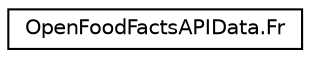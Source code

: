 digraph "Graphical Class Hierarchy"
{
 // LATEX_PDF_SIZE
  edge [fontname="Helvetica",fontsize="10",labelfontname="Helvetica",labelfontsize="10"];
  node [fontname="Helvetica",fontsize="10",shape=record];
  rankdir="LR";
  Node0 [label="OpenFoodFactsAPIData.Fr",height=0.2,width=0.4,color="black", fillcolor="white", style="filled",URL="$class_open_food_facts_a_p_i_data_1_1_fr.html",tooltip=" "];
}

